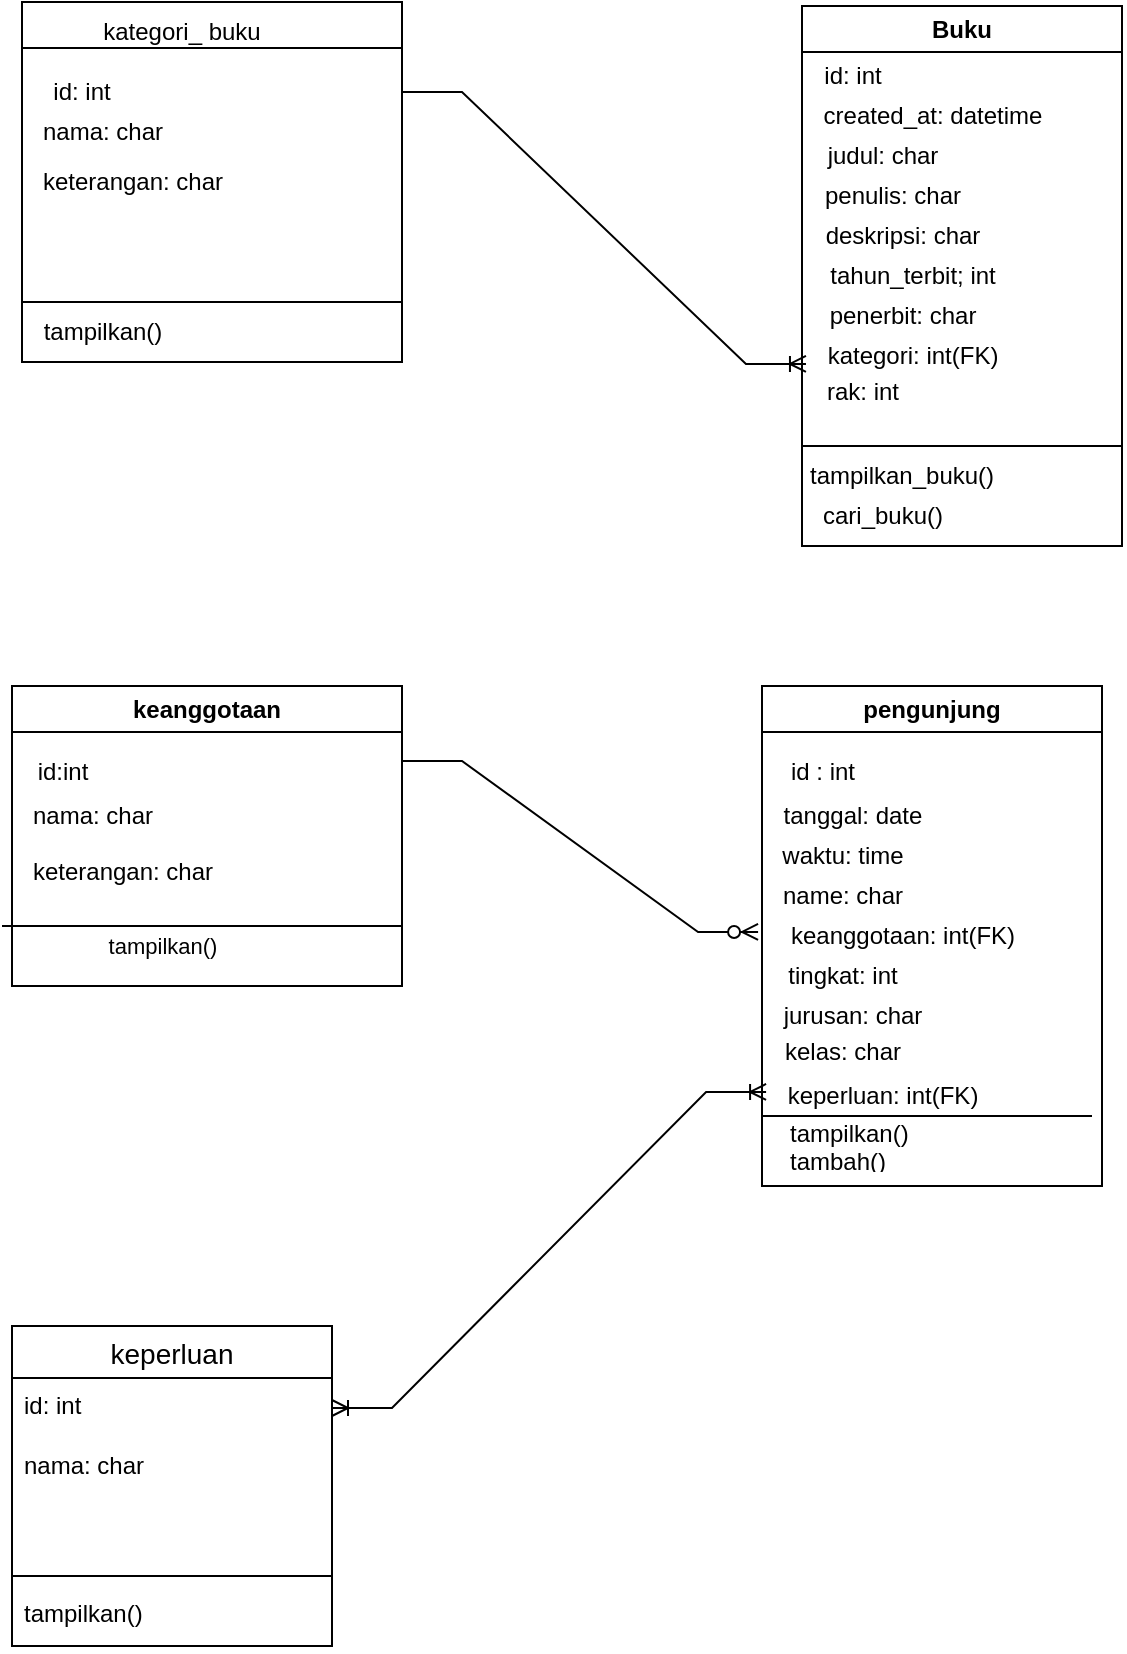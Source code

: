 <mxfile version="23.1.1" type="github">
  <diagram id="C5RBs43oDa-KdzZeNtuy" name="Page-1">
    <mxGraphModel dx="1434" dy="780" grid="1" gridSize="10" guides="1" tooltips="1" connect="1" arrows="1" fold="1" page="1" pageScale="1" pageWidth="827" pageHeight="1169" math="0" shadow="0">
      <root>
        <mxCell id="WIyWlLk6GJQsqaUBKTNV-0" />
        <mxCell id="WIyWlLk6GJQsqaUBKTNV-1" parent="WIyWlLk6GJQsqaUBKTNV-0" />
        <mxCell id="7_3hip3ltRMuxe3Jdvcr-27" value="" style="endArrow=none;html=1;rounded=0;" edge="1" parent="WIyWlLk6GJQsqaUBKTNV-1">
          <mxGeometry width="50" height="50" relative="1" as="geometry">
            <mxPoint x="160" y="160" as="sourcePoint" />
            <mxPoint x="160" y="160" as="targetPoint" />
          </mxGeometry>
        </mxCell>
        <mxCell id="7_3hip3ltRMuxe3Jdvcr-44" value="" style="swimlane;whiteSpace=wrap;html=1;" vertex="1" parent="WIyWlLk6GJQsqaUBKTNV-1">
          <mxGeometry x="70" y="98" width="190" height="180" as="geometry" />
        </mxCell>
        <mxCell id="7_3hip3ltRMuxe3Jdvcr-45" value="kategori_ buku" style="text;html=1;strokeColor=none;fillColor=none;align=center;verticalAlign=middle;whiteSpace=wrap;rounded=0;" vertex="1" parent="7_3hip3ltRMuxe3Jdvcr-44">
          <mxGeometry x="20" width="120" height="30" as="geometry" />
        </mxCell>
        <mxCell id="7_3hip3ltRMuxe3Jdvcr-46" value="id: int" style="text;html=1;strokeColor=none;fillColor=none;align=center;verticalAlign=middle;whiteSpace=wrap;rounded=0;" vertex="1" parent="7_3hip3ltRMuxe3Jdvcr-44">
          <mxGeometry y="30" width="60" height="30" as="geometry" />
        </mxCell>
        <mxCell id="7_3hip3ltRMuxe3Jdvcr-49" value="nama: char" style="text;html=1;align=center;verticalAlign=middle;resizable=0;points=[];autosize=1;strokeColor=none;fillColor=none;" vertex="1" parent="7_3hip3ltRMuxe3Jdvcr-44">
          <mxGeometry y="50" width="80" height="30" as="geometry" />
        </mxCell>
        <mxCell id="7_3hip3ltRMuxe3Jdvcr-50" value="keterangan: char" style="text;html=1;align=center;verticalAlign=middle;resizable=0;points=[];autosize=1;strokeColor=none;fillColor=none;" vertex="1" parent="7_3hip3ltRMuxe3Jdvcr-44">
          <mxGeometry y="75" width="110" height="30" as="geometry" />
        </mxCell>
        <mxCell id="7_3hip3ltRMuxe3Jdvcr-51" value="" style="endArrow=none;html=1;rounded=0;" edge="1" parent="7_3hip3ltRMuxe3Jdvcr-44">
          <mxGeometry width="50" height="50" relative="1" as="geometry">
            <mxPoint y="150" as="sourcePoint" />
            <mxPoint x="190" y="150" as="targetPoint" />
          </mxGeometry>
        </mxCell>
        <mxCell id="7_3hip3ltRMuxe3Jdvcr-52" value="tampilkan()" style="text;html=1;align=center;verticalAlign=middle;resizable=0;points=[];autosize=1;strokeColor=none;fillColor=none;" vertex="1" parent="WIyWlLk6GJQsqaUBKTNV-1">
          <mxGeometry x="70" y="248" width="80" height="30" as="geometry" />
        </mxCell>
        <mxCell id="7_3hip3ltRMuxe3Jdvcr-54" value="Buku" style="swimlane;whiteSpace=wrap;html=1;" vertex="1" parent="WIyWlLk6GJQsqaUBKTNV-1">
          <mxGeometry x="460" y="100" width="160" height="270" as="geometry" />
        </mxCell>
        <mxCell id="7_3hip3ltRMuxe3Jdvcr-56" value="id: int" style="text;html=1;align=center;verticalAlign=middle;resizable=0;points=[];autosize=1;strokeColor=none;fillColor=none;" vertex="1" parent="7_3hip3ltRMuxe3Jdvcr-54">
          <mxGeometry y="20" width="50" height="30" as="geometry" />
        </mxCell>
        <mxCell id="7_3hip3ltRMuxe3Jdvcr-57" value="created_at: datetime&lt;br&gt;" style="text;html=1;align=center;verticalAlign=middle;resizable=0;points=[];autosize=1;strokeColor=none;fillColor=none;" vertex="1" parent="7_3hip3ltRMuxe3Jdvcr-54">
          <mxGeometry y="40" width="130" height="30" as="geometry" />
        </mxCell>
        <mxCell id="7_3hip3ltRMuxe3Jdvcr-58" value="judul: char" style="text;html=1;align=center;verticalAlign=middle;resizable=0;points=[];autosize=1;strokeColor=none;fillColor=none;" vertex="1" parent="7_3hip3ltRMuxe3Jdvcr-54">
          <mxGeometry y="60" width="80" height="30" as="geometry" />
        </mxCell>
        <mxCell id="7_3hip3ltRMuxe3Jdvcr-59" value="penulis: char" style="text;html=1;align=center;verticalAlign=middle;resizable=0;points=[];autosize=1;strokeColor=none;fillColor=none;" vertex="1" parent="7_3hip3ltRMuxe3Jdvcr-54">
          <mxGeometry y="80" width="90" height="30" as="geometry" />
        </mxCell>
        <mxCell id="7_3hip3ltRMuxe3Jdvcr-60" value="deskripsi: char" style="text;html=1;align=center;verticalAlign=middle;resizable=0;points=[];autosize=1;strokeColor=none;fillColor=none;" vertex="1" parent="7_3hip3ltRMuxe3Jdvcr-54">
          <mxGeometry y="100" width="100" height="30" as="geometry" />
        </mxCell>
        <mxCell id="7_3hip3ltRMuxe3Jdvcr-61" value="tahun_terbit; int" style="text;html=1;align=center;verticalAlign=middle;resizable=0;points=[];autosize=1;strokeColor=none;fillColor=none;" vertex="1" parent="7_3hip3ltRMuxe3Jdvcr-54">
          <mxGeometry y="120" width="110" height="30" as="geometry" />
        </mxCell>
        <mxCell id="7_3hip3ltRMuxe3Jdvcr-62" value="penerbit: char" style="text;html=1;align=center;verticalAlign=middle;resizable=0;points=[];autosize=1;strokeColor=none;fillColor=none;" vertex="1" parent="7_3hip3ltRMuxe3Jdvcr-54">
          <mxGeometry y="140" width="100" height="30" as="geometry" />
        </mxCell>
        <mxCell id="7_3hip3ltRMuxe3Jdvcr-63" value="kategori: int(FK)" style="text;html=1;align=center;verticalAlign=middle;resizable=0;points=[];autosize=1;strokeColor=none;fillColor=none;" vertex="1" parent="7_3hip3ltRMuxe3Jdvcr-54">
          <mxGeometry y="160" width="110" height="30" as="geometry" />
        </mxCell>
        <mxCell id="7_3hip3ltRMuxe3Jdvcr-64" value="rak: int" style="text;html=1;align=center;verticalAlign=middle;resizable=0;points=[];autosize=1;strokeColor=none;fillColor=none;" vertex="1" parent="7_3hip3ltRMuxe3Jdvcr-54">
          <mxGeometry y="178" width="60" height="30" as="geometry" />
        </mxCell>
        <mxCell id="7_3hip3ltRMuxe3Jdvcr-65" value="" style="endArrow=none;html=1;rounded=0;" edge="1" parent="7_3hip3ltRMuxe3Jdvcr-54">
          <mxGeometry width="50" height="50" relative="1" as="geometry">
            <mxPoint y="220" as="sourcePoint" />
            <mxPoint x="160" y="220" as="targetPoint" />
          </mxGeometry>
        </mxCell>
        <mxCell id="7_3hip3ltRMuxe3Jdvcr-67" value="tampilkan_buku()" style="text;strokeColor=none;align=center;fillColor=none;html=1;verticalAlign=middle;whiteSpace=wrap;rounded=0;" vertex="1" parent="7_3hip3ltRMuxe3Jdvcr-54">
          <mxGeometry x="20" y="220" width="60" height="30" as="geometry" />
        </mxCell>
        <mxCell id="7_3hip3ltRMuxe3Jdvcr-68" value="cari_buku()" style="text;html=1;align=center;verticalAlign=middle;resizable=0;points=[];autosize=1;strokeColor=none;fillColor=none;" vertex="1" parent="7_3hip3ltRMuxe3Jdvcr-54">
          <mxGeometry y="240" width="80" height="30" as="geometry" />
        </mxCell>
        <mxCell id="7_3hip3ltRMuxe3Jdvcr-74" value="keanggotaan" style="swimlane;whiteSpace=wrap;html=1;" vertex="1" parent="WIyWlLk6GJQsqaUBKTNV-1">
          <mxGeometry x="65" y="440" width="195" height="150" as="geometry" />
        </mxCell>
        <mxCell id="7_3hip3ltRMuxe3Jdvcr-76" value="nama: char" style="text;html=1;align=center;verticalAlign=middle;resizable=0;points=[];autosize=1;strokeColor=none;fillColor=none;" vertex="1" parent="7_3hip3ltRMuxe3Jdvcr-74">
          <mxGeometry y="50" width="80" height="30" as="geometry" />
        </mxCell>
        <mxCell id="7_3hip3ltRMuxe3Jdvcr-77" value="keterangan: char" style="text;html=1;align=center;verticalAlign=middle;resizable=0;points=[];autosize=1;strokeColor=none;fillColor=none;" vertex="1" parent="7_3hip3ltRMuxe3Jdvcr-74">
          <mxGeometry y="78" width="110" height="30" as="geometry" />
        </mxCell>
        <mxCell id="7_3hip3ltRMuxe3Jdvcr-78" value="" style="endArrow=none;html=1;rounded=0;" edge="1" parent="7_3hip3ltRMuxe3Jdvcr-74">
          <mxGeometry width="50" height="50" relative="1" as="geometry">
            <mxPoint x="-5" y="120" as="sourcePoint" />
            <mxPoint x="195" y="120" as="targetPoint" />
          </mxGeometry>
        </mxCell>
        <mxCell id="7_3hip3ltRMuxe3Jdvcr-80" value="tampilkan()" style="edgeLabel;html=1;align=center;verticalAlign=middle;resizable=0;points=[];" vertex="1" connectable="0" parent="7_3hip3ltRMuxe3Jdvcr-78">
          <mxGeometry x="-0.07" y="-4" relative="1" as="geometry">
            <mxPoint x="-13" y="6" as="offset" />
          </mxGeometry>
        </mxCell>
        <mxCell id="7_3hip3ltRMuxe3Jdvcr-75" value="id:int" style="text;html=1;align=center;verticalAlign=middle;resizable=0;points=[];autosize=1;strokeColor=none;fillColor=none;" vertex="1" parent="WIyWlLk6GJQsqaUBKTNV-1">
          <mxGeometry x="65" y="468" width="50" height="30" as="geometry" />
        </mxCell>
        <mxCell id="7_3hip3ltRMuxe3Jdvcr-81" value="pengunjung" style="swimlane;whiteSpace=wrap;html=1;" vertex="1" parent="WIyWlLk6GJQsqaUBKTNV-1">
          <mxGeometry x="440" y="440" width="170" height="250" as="geometry" />
        </mxCell>
        <mxCell id="7_3hip3ltRMuxe3Jdvcr-82" value="id : int&lt;br&gt;" style="text;html=1;align=center;verticalAlign=middle;resizable=0;points=[];autosize=1;strokeColor=none;fillColor=none;" vertex="1" parent="7_3hip3ltRMuxe3Jdvcr-81">
          <mxGeometry y="28" width="60" height="30" as="geometry" />
        </mxCell>
        <mxCell id="7_3hip3ltRMuxe3Jdvcr-83" value="tanggal: date" style="text;html=1;align=center;verticalAlign=middle;resizable=0;points=[];autosize=1;strokeColor=none;fillColor=none;" vertex="1" parent="7_3hip3ltRMuxe3Jdvcr-81">
          <mxGeometry y="50" width="90" height="30" as="geometry" />
        </mxCell>
        <mxCell id="7_3hip3ltRMuxe3Jdvcr-84" value="waktu: time" style="text;html=1;align=center;verticalAlign=middle;resizable=0;points=[];autosize=1;strokeColor=none;fillColor=none;" vertex="1" parent="7_3hip3ltRMuxe3Jdvcr-81">
          <mxGeometry y="70" width="80" height="30" as="geometry" />
        </mxCell>
        <mxCell id="7_3hip3ltRMuxe3Jdvcr-85" value="name: char" style="text;html=1;align=center;verticalAlign=middle;resizable=0;points=[];autosize=1;strokeColor=none;fillColor=none;" vertex="1" parent="7_3hip3ltRMuxe3Jdvcr-81">
          <mxGeometry y="90" width="80" height="30" as="geometry" />
        </mxCell>
        <mxCell id="7_3hip3ltRMuxe3Jdvcr-86" value="keanggotaan: int(FK)" style="text;html=1;align=center;verticalAlign=middle;resizable=0;points=[];autosize=1;strokeColor=none;fillColor=none;" vertex="1" parent="7_3hip3ltRMuxe3Jdvcr-81">
          <mxGeometry y="110" width="140" height="30" as="geometry" />
        </mxCell>
        <mxCell id="7_3hip3ltRMuxe3Jdvcr-88" value="tingkat: int" style="text;html=1;align=center;verticalAlign=middle;resizable=0;points=[];autosize=1;strokeColor=none;fillColor=none;" vertex="1" parent="7_3hip3ltRMuxe3Jdvcr-81">
          <mxGeometry y="130" width="80" height="30" as="geometry" />
        </mxCell>
        <mxCell id="7_3hip3ltRMuxe3Jdvcr-89" value="jurusan: char" style="text;html=1;align=center;verticalAlign=middle;resizable=0;points=[];autosize=1;strokeColor=none;fillColor=none;" vertex="1" parent="7_3hip3ltRMuxe3Jdvcr-81">
          <mxGeometry y="150" width="90" height="30" as="geometry" />
        </mxCell>
        <mxCell id="7_3hip3ltRMuxe3Jdvcr-96" value="kelas: char" style="text;html=1;align=center;verticalAlign=middle;resizable=0;points=[];autosize=1;strokeColor=none;fillColor=none;" vertex="1" parent="7_3hip3ltRMuxe3Jdvcr-81">
          <mxGeometry y="168" width="80" height="30" as="geometry" />
        </mxCell>
        <mxCell id="7_3hip3ltRMuxe3Jdvcr-97" value="keperluan: int(FK)" style="text;html=1;align=center;verticalAlign=middle;resizable=0;points=[];autosize=1;strokeColor=none;fillColor=none;" vertex="1" parent="7_3hip3ltRMuxe3Jdvcr-81">
          <mxGeometry y="190" width="120" height="30" as="geometry" />
        </mxCell>
        <mxCell id="7_3hip3ltRMuxe3Jdvcr-99" value="" style="line;strokeWidth=1;rotatable=0;dashed=0;labelPosition=right;align=left;verticalAlign=middle;spacingTop=0;spacingLeft=6;points=[];portConstraint=eastwest;" vertex="1" parent="7_3hip3ltRMuxe3Jdvcr-81">
          <mxGeometry y="210" width="165" height="10" as="geometry" />
        </mxCell>
        <mxCell id="7_3hip3ltRMuxe3Jdvcr-100" value="tampilkan()&lt;br&gt;tambah()" style="text;strokeColor=none;fillColor=none;spacingLeft=4;spacingRight=4;overflow=hidden;rotatable=0;points=[[0,0.5],[1,0.5]];portConstraint=eastwest;fontSize=12;whiteSpace=wrap;html=1;" vertex="1" parent="7_3hip3ltRMuxe3Jdvcr-81">
          <mxGeometry x="7.5" y="210" width="75" height="30" as="geometry" />
        </mxCell>
        <mxCell id="7_3hip3ltRMuxe3Jdvcr-101" value="" style="edgeStyle=entityRelationEdgeStyle;fontSize=12;html=1;endArrow=ERoneToMany;rounded=0;exitX=1;exitY=0.25;exitDx=0;exitDy=0;entryX=0.018;entryY=0.633;entryDx=0;entryDy=0;entryPerimeter=0;" edge="1" parent="WIyWlLk6GJQsqaUBKTNV-1" source="7_3hip3ltRMuxe3Jdvcr-44" target="7_3hip3ltRMuxe3Jdvcr-63">
          <mxGeometry width="100" height="100" relative="1" as="geometry">
            <mxPoint x="410" y="390" as="sourcePoint" />
            <mxPoint x="510" y="290" as="targetPoint" />
          </mxGeometry>
        </mxCell>
        <mxCell id="7_3hip3ltRMuxe3Jdvcr-102" value="" style="edgeStyle=entityRelationEdgeStyle;fontSize=12;html=1;endArrow=ERzeroToMany;endFill=1;rounded=0;exitX=1;exitY=0.25;exitDx=0;exitDy=0;entryX=-0.014;entryY=0.433;entryDx=0;entryDy=0;entryPerimeter=0;" edge="1" parent="WIyWlLk6GJQsqaUBKTNV-1" source="7_3hip3ltRMuxe3Jdvcr-74" target="7_3hip3ltRMuxe3Jdvcr-86">
          <mxGeometry width="100" height="100" relative="1" as="geometry">
            <mxPoint x="230" y="740" as="sourcePoint" />
            <mxPoint x="330" y="640" as="targetPoint" />
          </mxGeometry>
        </mxCell>
        <mxCell id="7_3hip3ltRMuxe3Jdvcr-132" value="keperluan" style="swimlane;fontStyle=0;childLayout=stackLayout;horizontal=1;startSize=26;horizontalStack=0;resizeParent=1;resizeParentMax=0;resizeLast=0;collapsible=1;marginBottom=0;align=center;fontSize=14;" vertex="1" parent="WIyWlLk6GJQsqaUBKTNV-1">
          <mxGeometry x="65" y="760" width="160" height="160" as="geometry" />
        </mxCell>
        <mxCell id="7_3hip3ltRMuxe3Jdvcr-133" value="id: int" style="text;strokeColor=none;fillColor=none;spacingLeft=4;spacingRight=4;overflow=hidden;rotatable=0;points=[[0,0.5],[1,0.5]];portConstraint=eastwest;fontSize=12;whiteSpace=wrap;html=1;" vertex="1" parent="7_3hip3ltRMuxe3Jdvcr-132">
          <mxGeometry y="26" width="160" height="30" as="geometry" />
        </mxCell>
        <mxCell id="7_3hip3ltRMuxe3Jdvcr-137" value="" style="endArrow=none;html=1;rounded=0;" edge="1" parent="7_3hip3ltRMuxe3Jdvcr-132" source="7_3hip3ltRMuxe3Jdvcr-134">
          <mxGeometry relative="1" as="geometry">
            <mxPoint y="87.5" as="sourcePoint" />
            <mxPoint x="160" y="87.5" as="targetPoint" />
          </mxGeometry>
        </mxCell>
        <mxCell id="7_3hip3ltRMuxe3Jdvcr-134" value="nama: char" style="text;strokeColor=none;fillColor=none;spacingLeft=4;spacingRight=4;overflow=hidden;rotatable=0;points=[[0,0.5],[1,0.5]];portConstraint=eastwest;fontSize=12;whiteSpace=wrap;html=1;" vertex="1" parent="7_3hip3ltRMuxe3Jdvcr-132">
          <mxGeometry y="56" width="160" height="64" as="geometry" />
        </mxCell>
        <mxCell id="7_3hip3ltRMuxe3Jdvcr-140" value="" style="line;strokeWidth=1;rotatable=0;dashed=0;labelPosition=right;align=left;verticalAlign=middle;spacingTop=0;spacingLeft=6;points=[];portConstraint=eastwest;" vertex="1" parent="7_3hip3ltRMuxe3Jdvcr-132">
          <mxGeometry y="120" width="160" height="10" as="geometry" />
        </mxCell>
        <mxCell id="7_3hip3ltRMuxe3Jdvcr-138" value="tampilkan()" style="text;strokeColor=none;fillColor=none;spacingLeft=4;spacingRight=4;overflow=hidden;rotatable=0;points=[[0,0.5],[1,0.5]];portConstraint=eastwest;fontSize=12;whiteSpace=wrap;html=1;" vertex="1" parent="7_3hip3ltRMuxe3Jdvcr-132">
          <mxGeometry y="130" width="160" height="30" as="geometry" />
        </mxCell>
        <mxCell id="7_3hip3ltRMuxe3Jdvcr-143" value="" style="edgeStyle=entityRelationEdgeStyle;fontSize=12;html=1;endArrow=ERoneToMany;startArrow=ERoneToMany;rounded=0;entryX=0.017;entryY=0.433;entryDx=0;entryDy=0;entryPerimeter=0;" edge="1" parent="WIyWlLk6GJQsqaUBKTNV-1" source="7_3hip3ltRMuxe3Jdvcr-133" target="7_3hip3ltRMuxe3Jdvcr-97">
          <mxGeometry width="100" height="100" relative="1" as="geometry">
            <mxPoint x="230" y="800" as="sourcePoint" />
            <mxPoint x="330" y="700" as="targetPoint" />
          </mxGeometry>
        </mxCell>
      </root>
    </mxGraphModel>
  </diagram>
</mxfile>

